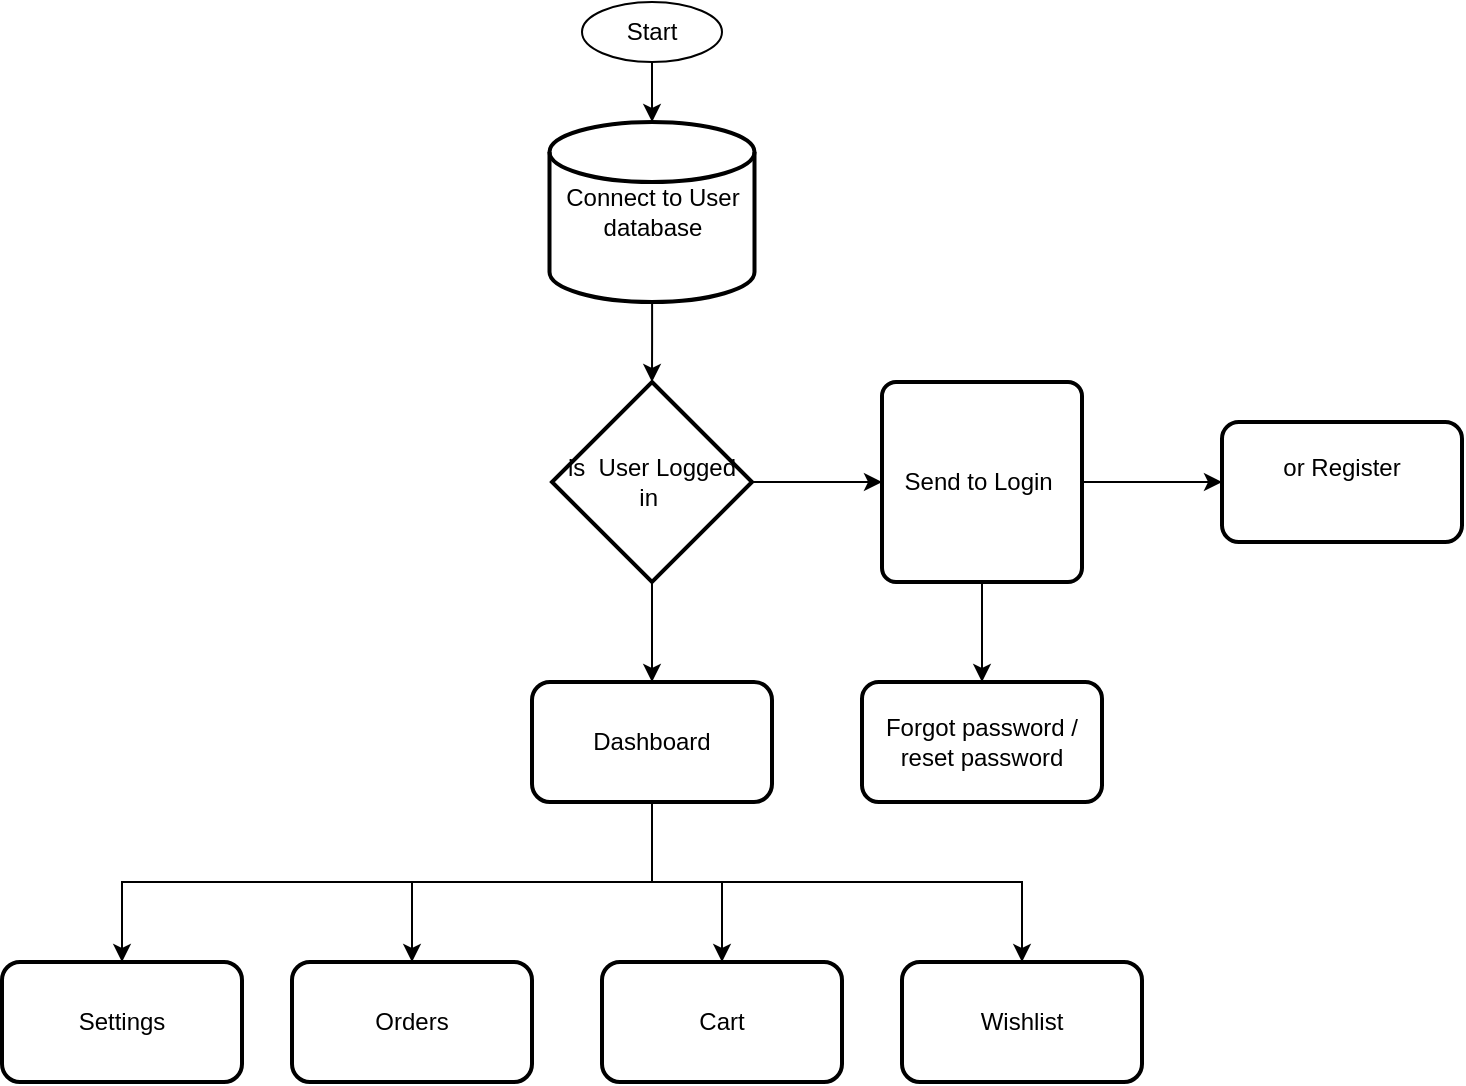 <mxfile version="24.7.14">
  <diagram id="C5RBs43oDa-KdzZeNtuy" name="Page-1">
    <mxGraphModel dx="693" dy="398" grid="1" gridSize="10" guides="1" tooltips="1" connect="1" arrows="1" fold="1" page="1" pageScale="1" pageWidth="827" pageHeight="1169" math="0" shadow="0">
      <root>
        <mxCell id="WIyWlLk6GJQsqaUBKTNV-0" />
        <mxCell id="WIyWlLk6GJQsqaUBKTNV-1" parent="WIyWlLk6GJQsqaUBKTNV-0" />
        <mxCell id="XwbtFIUzSEmvOVA7ZaRl-4" value="" style="edgeStyle=orthogonalEdgeStyle;rounded=0;orthogonalLoop=1;jettySize=auto;html=1;" edge="1" parent="WIyWlLk6GJQsqaUBKTNV-1" source="XwbtFIUzSEmvOVA7ZaRl-0" target="XwbtFIUzSEmvOVA7ZaRl-2">
          <mxGeometry relative="1" as="geometry" />
        </mxCell>
        <mxCell id="XwbtFIUzSEmvOVA7ZaRl-0" value="Start" style="ellipse;whiteSpace=wrap;html=1;" vertex="1" parent="WIyWlLk6GJQsqaUBKTNV-1">
          <mxGeometry x="320" y="30" width="70" height="30" as="geometry" />
        </mxCell>
        <mxCell id="XwbtFIUzSEmvOVA7ZaRl-8" value="" style="edgeStyle=orthogonalEdgeStyle;rounded=0;orthogonalLoop=1;jettySize=auto;html=1;" edge="1" parent="WIyWlLk6GJQsqaUBKTNV-1" source="XwbtFIUzSEmvOVA7ZaRl-2" target="XwbtFIUzSEmvOVA7ZaRl-7">
          <mxGeometry relative="1" as="geometry" />
        </mxCell>
        <mxCell id="XwbtFIUzSEmvOVA7ZaRl-2" value="Connect to User database" style="strokeWidth=2;html=1;shape=mxgraph.flowchart.database;whiteSpace=wrap;" vertex="1" parent="WIyWlLk6GJQsqaUBKTNV-1">
          <mxGeometry x="303.75" y="90" width="102.5" height="90" as="geometry" />
        </mxCell>
        <mxCell id="XwbtFIUzSEmvOVA7ZaRl-12" value="" style="edgeStyle=orthogonalEdgeStyle;rounded=0;orthogonalLoop=1;jettySize=auto;html=1;" edge="1" parent="WIyWlLk6GJQsqaUBKTNV-1" source="XwbtFIUzSEmvOVA7ZaRl-7" target="XwbtFIUzSEmvOVA7ZaRl-11">
          <mxGeometry relative="1" as="geometry" />
        </mxCell>
        <mxCell id="XwbtFIUzSEmvOVA7ZaRl-14" value="" style="edgeStyle=orthogonalEdgeStyle;rounded=0;orthogonalLoop=1;jettySize=auto;html=1;" edge="1" parent="WIyWlLk6GJQsqaUBKTNV-1" source="XwbtFIUzSEmvOVA7ZaRl-7" target="XwbtFIUzSEmvOVA7ZaRl-13">
          <mxGeometry relative="1" as="geometry" />
        </mxCell>
        <mxCell id="XwbtFIUzSEmvOVA7ZaRl-7" value="is&amp;nbsp; User Logged in&amp;nbsp;" style="strokeWidth=2;html=1;shape=mxgraph.flowchart.decision;whiteSpace=wrap;" vertex="1" parent="WIyWlLk6GJQsqaUBKTNV-1">
          <mxGeometry x="305" y="220" width="100" height="100" as="geometry" />
        </mxCell>
        <mxCell id="XwbtFIUzSEmvOVA7ZaRl-16" value="" style="edgeStyle=orthogonalEdgeStyle;rounded=0;orthogonalLoop=1;jettySize=auto;html=1;" edge="1" parent="WIyWlLk6GJQsqaUBKTNV-1" source="XwbtFIUzSEmvOVA7ZaRl-11" target="XwbtFIUzSEmvOVA7ZaRl-15">
          <mxGeometry relative="1" as="geometry" />
        </mxCell>
        <mxCell id="XwbtFIUzSEmvOVA7ZaRl-18" value="" style="edgeStyle=orthogonalEdgeStyle;rounded=0;orthogonalLoop=1;jettySize=auto;html=1;" edge="1" parent="WIyWlLk6GJQsqaUBKTNV-1" source="XwbtFIUzSEmvOVA7ZaRl-11" target="XwbtFIUzSEmvOVA7ZaRl-17">
          <mxGeometry relative="1" as="geometry" />
        </mxCell>
        <mxCell id="XwbtFIUzSEmvOVA7ZaRl-11" value="Send to Login&amp;nbsp;" style="rounded=1;whiteSpace=wrap;html=1;absoluteArcSize=1;arcSize=14;strokeWidth=2;" vertex="1" parent="WIyWlLk6GJQsqaUBKTNV-1">
          <mxGeometry x="470" y="220" width="100" height="100" as="geometry" />
        </mxCell>
        <mxCell id="XwbtFIUzSEmvOVA7ZaRl-20" value="" style="edgeStyle=orthogonalEdgeStyle;rounded=0;orthogonalLoop=1;jettySize=auto;html=1;" edge="1" parent="WIyWlLk6GJQsqaUBKTNV-1" source="XwbtFIUzSEmvOVA7ZaRl-13" target="XwbtFIUzSEmvOVA7ZaRl-19">
          <mxGeometry relative="1" as="geometry">
            <Array as="points">
              <mxPoint x="355" y="470" />
              <mxPoint x="90" y="470" />
            </Array>
          </mxGeometry>
        </mxCell>
        <mxCell id="XwbtFIUzSEmvOVA7ZaRl-22" value="" style="edgeStyle=orthogonalEdgeStyle;rounded=0;orthogonalLoop=1;jettySize=auto;html=1;" edge="1" parent="WIyWlLk6GJQsqaUBKTNV-1" source="XwbtFIUzSEmvOVA7ZaRl-13" target="XwbtFIUzSEmvOVA7ZaRl-21">
          <mxGeometry relative="1" as="geometry" />
        </mxCell>
        <mxCell id="XwbtFIUzSEmvOVA7ZaRl-24" style="edgeStyle=orthogonalEdgeStyle;rounded=0;orthogonalLoop=1;jettySize=auto;html=1;entryX=0.5;entryY=0;entryDx=0;entryDy=0;" edge="1" parent="WIyWlLk6GJQsqaUBKTNV-1" source="XwbtFIUzSEmvOVA7ZaRl-13" target="XwbtFIUzSEmvOVA7ZaRl-25">
          <mxGeometry relative="1" as="geometry">
            <mxPoint x="390" y="500" as="targetPoint" />
          </mxGeometry>
        </mxCell>
        <mxCell id="XwbtFIUzSEmvOVA7ZaRl-27" style="edgeStyle=orthogonalEdgeStyle;rounded=0;orthogonalLoop=1;jettySize=auto;html=1;entryX=0.5;entryY=0;entryDx=0;entryDy=0;" edge="1" parent="WIyWlLk6GJQsqaUBKTNV-1" source="XwbtFIUzSEmvOVA7ZaRl-13" target="XwbtFIUzSEmvOVA7ZaRl-26">
          <mxGeometry relative="1" as="geometry">
            <Array as="points">
              <mxPoint x="355" y="470" />
              <mxPoint x="540" y="470" />
            </Array>
          </mxGeometry>
        </mxCell>
        <mxCell id="XwbtFIUzSEmvOVA7ZaRl-13" value="Dashboard" style="rounded=1;whiteSpace=wrap;html=1;strokeWidth=2;" vertex="1" parent="WIyWlLk6GJQsqaUBKTNV-1">
          <mxGeometry x="295" y="370" width="120" height="60" as="geometry" />
        </mxCell>
        <mxCell id="XwbtFIUzSEmvOVA7ZaRl-15" value="or Register&lt;div&gt;&lt;br&gt;&lt;/div&gt;" style="rounded=1;whiteSpace=wrap;html=1;arcSize=14;strokeWidth=2;" vertex="1" parent="WIyWlLk6GJQsqaUBKTNV-1">
          <mxGeometry x="640" y="240" width="120" height="60" as="geometry" />
        </mxCell>
        <mxCell id="XwbtFIUzSEmvOVA7ZaRl-17" value="Forgot password / reset password" style="rounded=1;whiteSpace=wrap;html=1;arcSize=14;strokeWidth=2;" vertex="1" parent="WIyWlLk6GJQsqaUBKTNV-1">
          <mxGeometry x="460" y="370" width="120" height="60" as="geometry" />
        </mxCell>
        <mxCell id="XwbtFIUzSEmvOVA7ZaRl-19" value="Settings" style="rounded=1;whiteSpace=wrap;html=1;strokeWidth=2;" vertex="1" parent="WIyWlLk6GJQsqaUBKTNV-1">
          <mxGeometry x="30" y="510" width="120" height="60" as="geometry" />
        </mxCell>
        <mxCell id="XwbtFIUzSEmvOVA7ZaRl-21" value="Orders" style="rounded=1;whiteSpace=wrap;html=1;strokeWidth=2;" vertex="1" parent="WIyWlLk6GJQsqaUBKTNV-1">
          <mxGeometry x="175" y="510" width="120" height="60" as="geometry" />
        </mxCell>
        <mxCell id="XwbtFIUzSEmvOVA7ZaRl-25" value="Cart" style="rounded=1;whiteSpace=wrap;html=1;strokeWidth=2;" vertex="1" parent="WIyWlLk6GJQsqaUBKTNV-1">
          <mxGeometry x="330" y="510" width="120" height="60" as="geometry" />
        </mxCell>
        <mxCell id="XwbtFIUzSEmvOVA7ZaRl-26" value="Wishlist" style="rounded=1;whiteSpace=wrap;html=1;strokeWidth=2;" vertex="1" parent="WIyWlLk6GJQsqaUBKTNV-1">
          <mxGeometry x="480" y="510" width="120" height="60" as="geometry" />
        </mxCell>
      </root>
    </mxGraphModel>
  </diagram>
</mxfile>
